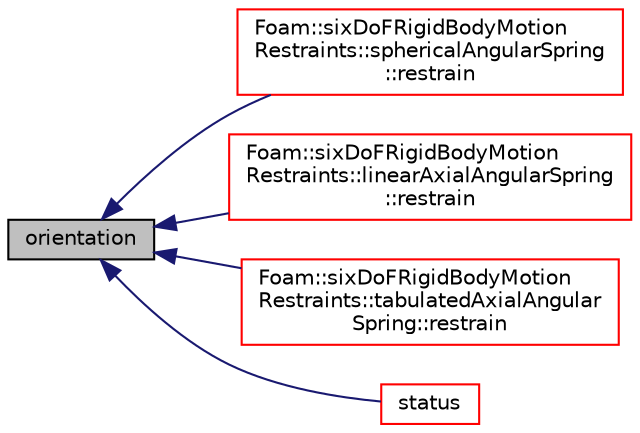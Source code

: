 digraph "orientation"
{
  bgcolor="transparent";
  edge [fontname="Helvetica",fontsize="10",labelfontname="Helvetica",labelfontsize="10"];
  node [fontname="Helvetica",fontsize="10",shape=record];
  rankdir="LR";
  Node706 [label="orientation",height=0.2,width=0.4,color="black", fillcolor="grey75", style="filled", fontcolor="black"];
  Node706 -> Node707 [dir="back",color="midnightblue",fontsize="10",style="solid",fontname="Helvetica"];
  Node707 [label="Foam::sixDoFRigidBodyMotion\lRestraints::sphericalAngularSpring\l::restrain",height=0.2,width=0.4,color="red",URL="$a30797.html#a5a33f13a3b2e956e9be8cfaffc87a34b",tooltip="Calculate the restraint position, force and moment. "];
  Node706 -> Node711 [dir="back",color="midnightblue",fontsize="10",style="solid",fontname="Helvetica"];
  Node711 [label="Foam::sixDoFRigidBodyMotion\lRestraints::linearAxialAngularSpring\l::restrain",height=0.2,width=0.4,color="red",URL="$a30777.html#a5a33f13a3b2e956e9be8cfaffc87a34b",tooltip="Calculate the restraint position, force and moment. "];
  Node706 -> Node715 [dir="back",color="midnightblue",fontsize="10",style="solid",fontname="Helvetica"];
  Node715 [label="Foam::sixDoFRigidBodyMotion\lRestraints::tabulatedAxialAngular\lSpring::restrain",height=0.2,width=0.4,color="red",URL="$a30801.html#a5a33f13a3b2e956e9be8cfaffc87a34b",tooltip="Calculate the restraint position, force and moment. "];
  Node706 -> Node719 [dir="back",color="midnightblue",fontsize="10",style="solid",fontname="Helvetica"];
  Node719 [label="status",height=0.2,width=0.4,color="red",URL="$a30805.html#a2115458ac48deae383afcaddb33be5dd",tooltip="Report the status of the motion. "];
}
